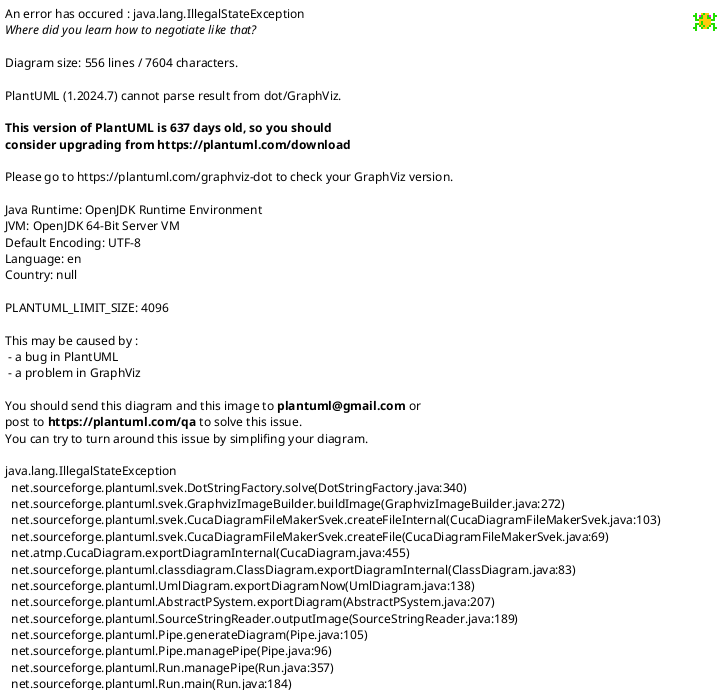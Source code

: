 @startuml ManausBusSchema_v2

'O arquivo conta com 121 barras. 

skinparam linetype ortho

object 10300 {
    JAPAREC-AM069
    }
object 10306 {
    MIRANDU-AM138
    }
object 10308 {
    MPARQ10-AM138
    }
object 10310 {
    MDI-4---AM138
    }
object 10312 {
    MRIOPTE-AM138
    }
object 10313 {
    MAMAZON-AM138
    }
object 10315 {
    DAPARB1UTE013
    }
object 10317 {
    DAPARB2UTE013
    }
object 10320 {
    JMAUAB1-AM069
    }
object 10321 {
    DMAUAB3UTE013
    }  
object 10325 {
    JMAUAB2-AM069
    }
object 10335 {
    JMAUA2M-AM069
    } 
object 10344 {
    JCONSE1-AM069
    } 
object 10345 {
    JCONSE2-AM069
    } 
object 10350 {
    JCACHO2-AM069
    } 
object 10351 {
    JCACHO1-AM069
    } 
object 10360 {
    JVOITO--AM069
    } 
object 10361 {
    ZJTEIX1-AM000
    } 
object 10362 {
    ZJTEIX2-AM000
    } 
object 10363 {
    ZJTEIX3-AM000
    } 
object 10364 {
    ZJTEIX4-AM000
    } 
object 10365 {
    DJTEIX1-AM013
    } 
object 10366 {
    DJTEIX2-AM013
    }
object 10367 {
    DJTEIX3-AM013
    }
object 10368 {
    DJTEIX4-AM013
    }
object 10369 {
    ZJTEIX5-AM000
    }
object 10370 {
    JFLORES-AM069
    }
object 10371 {
    DJTEIX5-AM013
    }
object 10375 {
    DFLORESUTE013
    }
object 10379 {
    JAMBEV--AM069
    }
object 10380 {
    JPNEGRA-AM069
    }
object 10381 {
    ZMAU3-1-AM000
    }
object 10382 {
    ZMAU3-2-AM000
    }
object 10383 {
    ZMAU3-3-AM000
    }
object 10384 {
    ZMAU3-4-AM000
    }
object 10385 {
    DMAU3-1-AM013
    }
object 10386 {
    DMAU3-2-AM013
    }
object 10387 {
    DMAU3-3-AM013
    }
object 10388 {
    DMAU3-4-AM013
    }
object 10390 {
    JPIEPNG-AM069
    }
object 10391 {
    DPIEPNGUTE013
    }
object 10393 {
    JPISMAE-AM069
    }
object 10394 {
    JSHOPMA-AM069
    }
object 10395 {
    JSERING-AM069
    }
object 10400 {
    OMANAUS-AM230
    }
object 10401 {
    JMANA1A-AM069
    }
object 10402 {
    JMANAU2-AM069
    }
object 10405 {
    OCROCHA-AM230
    }
object 10406 {
    DCROCHAUTE013
    }
object 10407 {
    DCROCHBUTE013
    }
object 10410 {
    OBALBIN-AM230
    }
object 10411 {
    DBALBI1UHE013
    }
object 10416 {
    JP.FIG.-AM069
    }
object 10418 {
    DP.FIG.-AM013
    } 
object 10419 {
    OP.FIG.-AM230
    }
object 10420 {
    JDISTR1-AM069
    }
object 10421 {
    JCESPEC-AM069
    }
object 10422 {
    ZMANA-1-AM000
    }
object 10423 {
    DMANA-1-AM013
    }
object 10424 {
    ZMANA-2-AM000
    }
object 10425 {
    DMANA-2-AM013
    }
object 10426 {
    ZMANA-3-AM000
    }
object 10427 {
    DMANA-3-AM013
    }
object 10428 {
    ZMANA-4-AM000
    }
object 10429 {
    DMANA-4-AM013
    }
object 10430 {
    JCIDNOV-AM069
    }
object 10435 {
    JMANAUA-AM069
    } 
object 10436 {
    DPIEMANUTE013
    }
object 10437 {
    JSTAETE-AM069
    }
object 10440 {
    JDISTR2-AM069
    }
object 10445 {
    JTAMBAQ-AM069
    }
object 10447 {
    DPIETBQUTE013
    }
object 10450 {
    JSJOSE--AM069
    }
object 10451 {
    JPLACIB-AM069
    }
object 10460 {
    JSTOANT-AM069
    }
object 10461 {
    JJARAQU-AM069
    }
object 10466 {
    JSIVAM--AM069
    }
object 10471 {
    DPIEJRQUTE013
    }
object 10480 {
    JMANACA-AM069
    }
object 10485 {
    JIRANDU-AM069
    }
object 10486 {
    DIRANDUUTE013
    }
object 10490 {
    JREDENC-AM069
    }
object 10492 {
    JMARAPA-AM069
    }
object 10500 {
    OMAUA-3-AM230
    }
object 10501 {
    DMAUA3GUTE013
    }
object 10503 {
    DMAUA3VUTE013
    }
object 10504 {
    MMAUA-3-AM138
    }
object 10505 {
    JMAUA-3-AM069
    }
object 10509 {
    JMUBL4M-AM069
    }
object 10510 {
    OJ.TEIX-AM230
    }
object 10511 {
    MJ.TEIX-AM138
    }
object 10513 {
    JMUBL4D-AM069
    }
object 10515 {
    JAMAZON-AM069
    }
object 10520 {
    MMUTIRA-AM138
    }
object 10530 {
    MCGRAND-AM138
    }
object 10540 {
    MCOMPEN-AM138
    }
object 10545 {
    MCENTRO-AM138
    }
object 10550 {
    MDISTR3-AM138
    }
object 10700 {
    MJARAQ2-AM138
    }
object 10713 {
    DMUBL4MUTE013
    }
object 10222 {
    SLE-S-ACAP500
    }
object 10223 {
    SLE-S-BCAP500
    }
object 10012 {
    SLECHUG-AM500
    }
object 10122 {
    ZLECHU3-AM000
    }
object 10126 {
    ZLECHU4-AM000
    }
object 10120 {
    ZLECHU1-AM000
    }
object 10121 {
    ZLECHU2-AM000
    }
object 10125 {
    DLECHU3-AM013
    }
object 10128 {
    DLECHU4-AM013
    }
object 10123 {
    DLECHU1-AM013
    }
object 10124 {
    DLECHU2-AM013
    }
object 10110 {
    OLECHUG-AM230
    }
object 10111 {
    MLECHUG-AM138
    }
object 10130 {
    ZLECHU1-AM000
    }
object 10131 {
    ZLECHU2-AM000
    }
object 10132 {
    ZLECHU3-AM000
    }
object 10133 {
    DLECHU1-AM013
    }
object 10134 {
    DLECHU2-AM013
    }
object 10135 {
    DLECHU3-AM013
    }
object 10755 {
    OAE-SB5-AM230
    }
object 10417 {
    JP.FIG.-AM069
    }
10012 -- 10222
10012 -- 10223
10122 -- 10012
10122 -- 10125
10126 -- 10012
10126 -- 10128
10120 -- 10012
10120 -- 10123
10121 -- 10124
10122 -- 10110
10120 -- 10110
10121 -- 10110
10130 -- 10110
10131 -- 10110
10132 -- 10110
10130 -- 10111
10130 -- 10133
10131 -- 10111
10131 -- 10134
10132 -- 10111
10132 -- 10135
10110 -- 10400
10110 -- 10400
10110 -- 10510
10110 -- 10510
10110 -- 10510
10111 -- 10312
10111 -- 10313
10111 -- 10313
10300 -- 10380
10300 -- 10395
10306 -- 10485
10313 -- 10515
10313 -- 10515
10313 -- 10700
10313 -- 10700
10315 -- 10300
10317 -- 10300
10320 -- 10325
10320 -- 10402
10320 -- 10420
10320 -- 10492
10321 -- 10320
10325 -- 10335
10325 -- 10440
10325 -- 10440
10335 -- 10505
10335 -- 10509
10344 -- 10505
10345 -- 10430
10345 -- 10505
10350 -- 10440
10350 -- 10492
10351 -- 10300
10351 -- 10350
10351 -- 10395
10351 -- 10401
10361 -- 10365
10361 -- 10511
10362 -- 10366
10362 -- 10511
10363 -- 10367
10363 -- 10511
10364 -- 10368
10364 -- 10511
10369 -- 10371
10369 -- 10511
10370 -- 10379
10370 -- 10490
10370 -- 10490
10375 -- 10370
10380 -- 10390
10380 -- 10490
10380 -- 10490
10381 -- 10385
10381 -- 10504
10382 -- 10386
10382 -- 10504
10383 -- 10387
10383 -- 10504
10384 -- 10388
10384 -- 10504
10391 -- 10390
10393 -- 10300
10393 -- 10380
10393 -- 10485
10395 -- 10394
10400 -- 10422
10400 -- 10424
10400 -- 10426
10400 -- 10428
10400 -- 10755
10401 -- 10360
10401 -- 10360
10401 -- 10370
10401 -- 10370
10401 -- 10370
10401 -- 10394
10401 -- 10395
10402 -- 10401
10402 -- 10420
10402 -- 10430
10402 -- 10450
10402 -- 10460
10405 -- 10110
10405 -- 10406
10405 -- 10407
10405 -- 10419
10410 -- 10110
10410 -- 10411
10416 -- 10417
10416 -- 10417
10417 -- 10418
10417 -- 10418
10419 -- 10410
10419 -- 10416
10419 -- 10416
10420 -- 10350
10420 -- 10402
10420 -- 10421
10420 -- 10440
10422 -- 10401
10422 -- 10423
10424 -- 10401
10424 -- 10425
10426 -- 10401
10426 -- 10427
10428 -- 10401
10428 -- 10429
10430 -- 10437
10435 -- 10436
10440 -- 10445
10440 -- 10505
10440 -- 10505
10445 -- 10447
10450 -- 10451
10451 -- 10505
10460 -- 10401
10460 -- 10466
10461 -- 10471
10485 -- 10480
10485 -- 10480
10486 -- 10485
10500 -- 10381
10500 -- 10382
10500 -- 10383
10500 -- 10384
10500 -- 10501
10500 -- 10503
10500 -- 10510
10500 -- 10510
10504 -- 10310
10504 -- 10310
10504 -- 10505
10504 -- 10505
10504 -- 10505
10504 -- 10505
10505 -- 10325
10505 -- 10402
10505 -- 10420
10505 -- 10420
10505 -- 10492
10510 -- 10361
10510 -- 10362
10510 -- 10363
10510 -- 10364
10510 -- 10369
10511 -- 10520
10511 -- 10520
10511 -- 10550
10511 -- 10550
10513 -- 10420
10513 -- 10509
10515 -- 10435
10515 -- 10437
10515 -- 10460
10515 -- 10461
10520 -- 10530
10520 -- 10530
10530 -- 10308
10530 -- 10308
10530 -- 10540
10530 -- 10545
10540 -- 10306
10540 -- 10545
10713 -- 10509
10755 -- 10500
@enduml